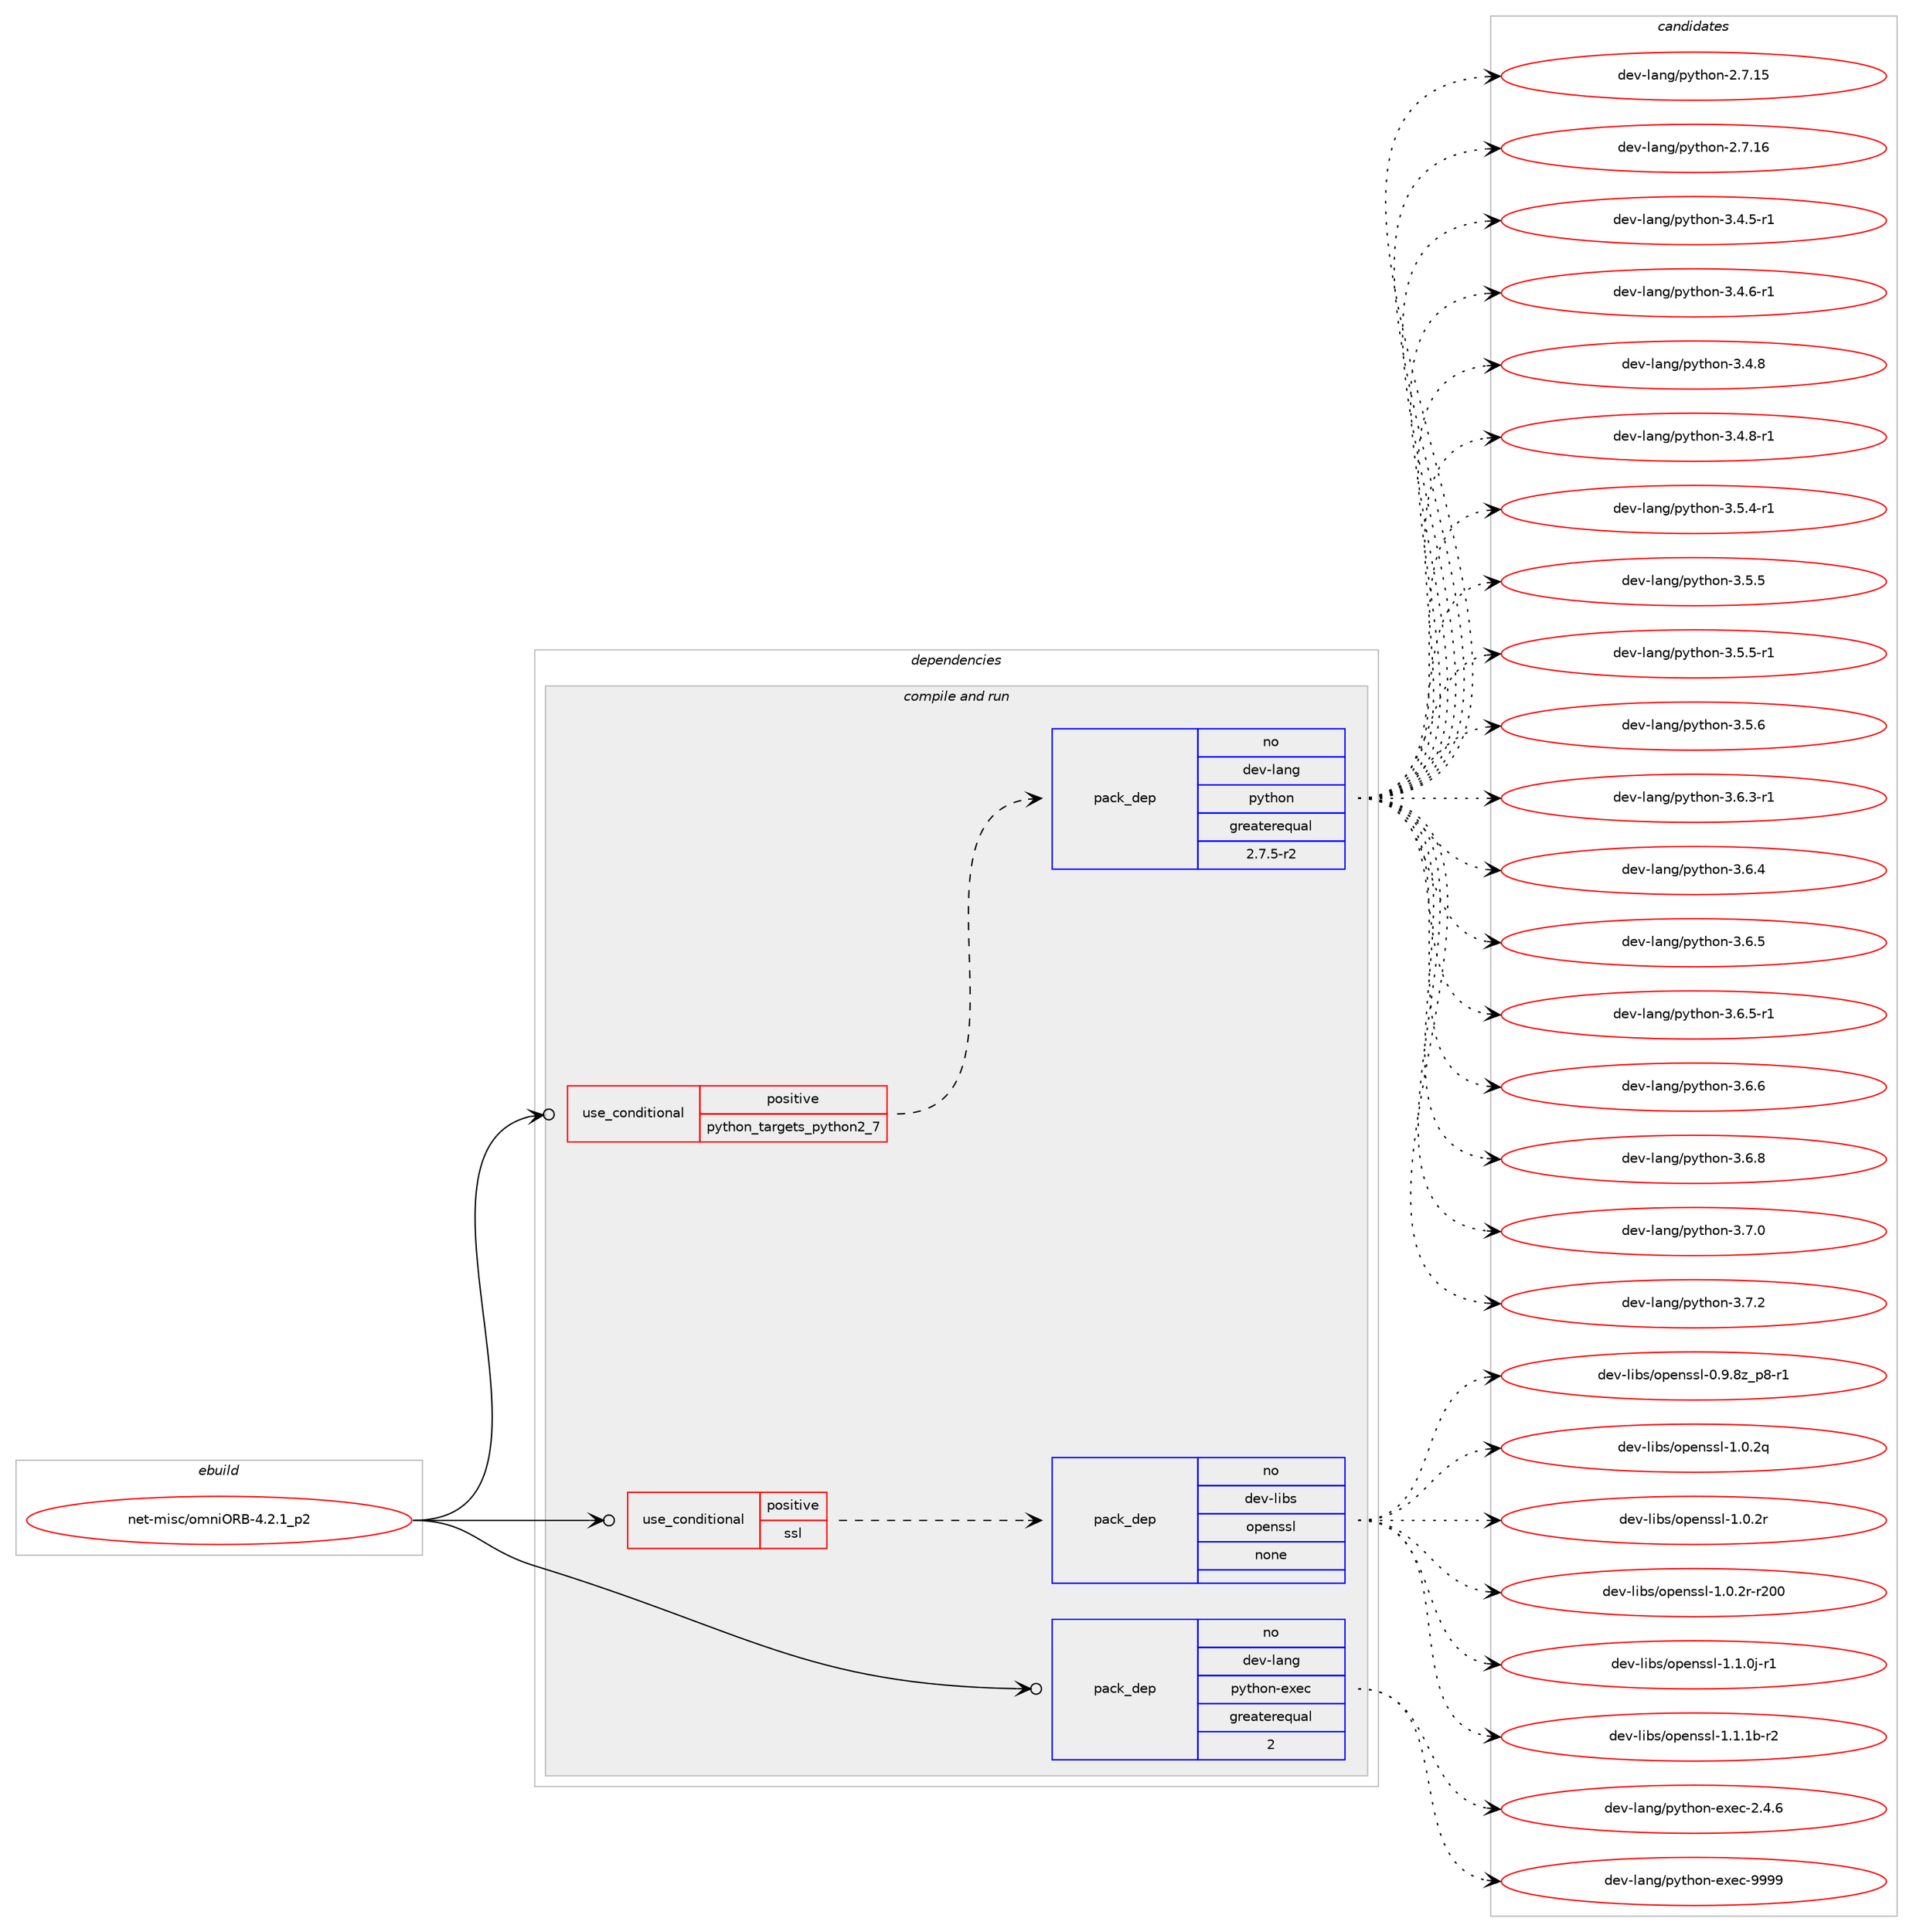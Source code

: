 digraph prolog {

# *************
# Graph options
# *************

newrank=true;
concentrate=true;
compound=true;
graph [rankdir=LR,fontname=Helvetica,fontsize=10,ranksep=1.5];#, ranksep=2.5, nodesep=0.2];
edge  [arrowhead=vee];
node  [fontname=Helvetica,fontsize=10];

# **********
# The ebuild
# **********

subgraph cluster_leftcol {
color=gray;
rank=same;
label=<<i>ebuild</i>>;
id [label="net-misc/omniORB-4.2.1_p2", color=red, width=4, href="../net-misc/omniORB-4.2.1_p2.svg"];
}

# ****************
# The dependencies
# ****************

subgraph cluster_midcol {
color=gray;
label=<<i>dependencies</i>>;
subgraph cluster_compile {
fillcolor="#eeeeee";
style=filled;
label=<<i>compile</i>>;
}
subgraph cluster_compileandrun {
fillcolor="#eeeeee";
style=filled;
label=<<i>compile and run</i>>;
subgraph cond448875 {
dependency1670371 [label=<<TABLE BORDER="0" CELLBORDER="1" CELLSPACING="0" CELLPADDING="4"><TR><TD ROWSPAN="3" CELLPADDING="10">use_conditional</TD></TR><TR><TD>positive</TD></TR><TR><TD>python_targets_python2_7</TD></TR></TABLE>>, shape=none, color=red];
subgraph pack1194302 {
dependency1670372 [label=<<TABLE BORDER="0" CELLBORDER="1" CELLSPACING="0" CELLPADDING="4" WIDTH="220"><TR><TD ROWSPAN="6" CELLPADDING="30">pack_dep</TD></TR><TR><TD WIDTH="110">no</TD></TR><TR><TD>dev-lang</TD></TR><TR><TD>python</TD></TR><TR><TD>greaterequal</TD></TR><TR><TD>2.7.5-r2</TD></TR></TABLE>>, shape=none, color=blue];
}
dependency1670371:e -> dependency1670372:w [weight=20,style="dashed",arrowhead="vee"];
}
id:e -> dependency1670371:w [weight=20,style="solid",arrowhead="odotvee"];
subgraph cond448876 {
dependency1670373 [label=<<TABLE BORDER="0" CELLBORDER="1" CELLSPACING="0" CELLPADDING="4"><TR><TD ROWSPAN="3" CELLPADDING="10">use_conditional</TD></TR><TR><TD>positive</TD></TR><TR><TD>ssl</TD></TR></TABLE>>, shape=none, color=red];
subgraph pack1194303 {
dependency1670374 [label=<<TABLE BORDER="0" CELLBORDER="1" CELLSPACING="0" CELLPADDING="4" WIDTH="220"><TR><TD ROWSPAN="6" CELLPADDING="30">pack_dep</TD></TR><TR><TD WIDTH="110">no</TD></TR><TR><TD>dev-libs</TD></TR><TR><TD>openssl</TD></TR><TR><TD>none</TD></TR><TR><TD></TD></TR></TABLE>>, shape=none, color=blue];
}
dependency1670373:e -> dependency1670374:w [weight=20,style="dashed",arrowhead="vee"];
}
id:e -> dependency1670373:w [weight=20,style="solid",arrowhead="odotvee"];
subgraph pack1194304 {
dependency1670375 [label=<<TABLE BORDER="0" CELLBORDER="1" CELLSPACING="0" CELLPADDING="4" WIDTH="220"><TR><TD ROWSPAN="6" CELLPADDING="30">pack_dep</TD></TR><TR><TD WIDTH="110">no</TD></TR><TR><TD>dev-lang</TD></TR><TR><TD>python-exec</TD></TR><TR><TD>greaterequal</TD></TR><TR><TD>2</TD></TR></TABLE>>, shape=none, color=blue];
}
id:e -> dependency1670375:w [weight=20,style="solid",arrowhead="odotvee"];
}
subgraph cluster_run {
fillcolor="#eeeeee";
style=filled;
label=<<i>run</i>>;
}
}

# **************
# The candidates
# **************

subgraph cluster_choices {
rank=same;
color=gray;
label=<<i>candidates</i>>;

subgraph choice1194302 {
color=black;
nodesep=1;
choice10010111845108971101034711212111610411111045504655464953 [label="dev-lang/python-2.7.15", color=red, width=4,href="../dev-lang/python-2.7.15.svg"];
choice10010111845108971101034711212111610411111045504655464954 [label="dev-lang/python-2.7.16", color=red, width=4,href="../dev-lang/python-2.7.16.svg"];
choice1001011184510897110103471121211161041111104551465246534511449 [label="dev-lang/python-3.4.5-r1", color=red, width=4,href="../dev-lang/python-3.4.5-r1.svg"];
choice1001011184510897110103471121211161041111104551465246544511449 [label="dev-lang/python-3.4.6-r1", color=red, width=4,href="../dev-lang/python-3.4.6-r1.svg"];
choice100101118451089711010347112121116104111110455146524656 [label="dev-lang/python-3.4.8", color=red, width=4,href="../dev-lang/python-3.4.8.svg"];
choice1001011184510897110103471121211161041111104551465246564511449 [label="dev-lang/python-3.4.8-r1", color=red, width=4,href="../dev-lang/python-3.4.8-r1.svg"];
choice1001011184510897110103471121211161041111104551465346524511449 [label="dev-lang/python-3.5.4-r1", color=red, width=4,href="../dev-lang/python-3.5.4-r1.svg"];
choice100101118451089711010347112121116104111110455146534653 [label="dev-lang/python-3.5.5", color=red, width=4,href="../dev-lang/python-3.5.5.svg"];
choice1001011184510897110103471121211161041111104551465346534511449 [label="dev-lang/python-3.5.5-r1", color=red, width=4,href="../dev-lang/python-3.5.5-r1.svg"];
choice100101118451089711010347112121116104111110455146534654 [label="dev-lang/python-3.5.6", color=red, width=4,href="../dev-lang/python-3.5.6.svg"];
choice1001011184510897110103471121211161041111104551465446514511449 [label="dev-lang/python-3.6.3-r1", color=red, width=4,href="../dev-lang/python-3.6.3-r1.svg"];
choice100101118451089711010347112121116104111110455146544652 [label="dev-lang/python-3.6.4", color=red, width=4,href="../dev-lang/python-3.6.4.svg"];
choice100101118451089711010347112121116104111110455146544653 [label="dev-lang/python-3.6.5", color=red, width=4,href="../dev-lang/python-3.6.5.svg"];
choice1001011184510897110103471121211161041111104551465446534511449 [label="dev-lang/python-3.6.5-r1", color=red, width=4,href="../dev-lang/python-3.6.5-r1.svg"];
choice100101118451089711010347112121116104111110455146544654 [label="dev-lang/python-3.6.6", color=red, width=4,href="../dev-lang/python-3.6.6.svg"];
choice100101118451089711010347112121116104111110455146544656 [label="dev-lang/python-3.6.8", color=red, width=4,href="../dev-lang/python-3.6.8.svg"];
choice100101118451089711010347112121116104111110455146554648 [label="dev-lang/python-3.7.0", color=red, width=4,href="../dev-lang/python-3.7.0.svg"];
choice100101118451089711010347112121116104111110455146554650 [label="dev-lang/python-3.7.2", color=red, width=4,href="../dev-lang/python-3.7.2.svg"];
dependency1670372:e -> choice10010111845108971101034711212111610411111045504655464953:w [style=dotted,weight="100"];
dependency1670372:e -> choice10010111845108971101034711212111610411111045504655464954:w [style=dotted,weight="100"];
dependency1670372:e -> choice1001011184510897110103471121211161041111104551465246534511449:w [style=dotted,weight="100"];
dependency1670372:e -> choice1001011184510897110103471121211161041111104551465246544511449:w [style=dotted,weight="100"];
dependency1670372:e -> choice100101118451089711010347112121116104111110455146524656:w [style=dotted,weight="100"];
dependency1670372:e -> choice1001011184510897110103471121211161041111104551465246564511449:w [style=dotted,weight="100"];
dependency1670372:e -> choice1001011184510897110103471121211161041111104551465346524511449:w [style=dotted,weight="100"];
dependency1670372:e -> choice100101118451089711010347112121116104111110455146534653:w [style=dotted,weight="100"];
dependency1670372:e -> choice1001011184510897110103471121211161041111104551465346534511449:w [style=dotted,weight="100"];
dependency1670372:e -> choice100101118451089711010347112121116104111110455146534654:w [style=dotted,weight="100"];
dependency1670372:e -> choice1001011184510897110103471121211161041111104551465446514511449:w [style=dotted,weight="100"];
dependency1670372:e -> choice100101118451089711010347112121116104111110455146544652:w [style=dotted,weight="100"];
dependency1670372:e -> choice100101118451089711010347112121116104111110455146544653:w [style=dotted,weight="100"];
dependency1670372:e -> choice1001011184510897110103471121211161041111104551465446534511449:w [style=dotted,weight="100"];
dependency1670372:e -> choice100101118451089711010347112121116104111110455146544654:w [style=dotted,weight="100"];
dependency1670372:e -> choice100101118451089711010347112121116104111110455146544656:w [style=dotted,weight="100"];
dependency1670372:e -> choice100101118451089711010347112121116104111110455146554648:w [style=dotted,weight="100"];
dependency1670372:e -> choice100101118451089711010347112121116104111110455146554650:w [style=dotted,weight="100"];
}
subgraph choice1194303 {
color=black;
nodesep=1;
choice10010111845108105981154711111210111011511510845484657465612295112564511449 [label="dev-libs/openssl-0.9.8z_p8-r1", color=red, width=4,href="../dev-libs/openssl-0.9.8z_p8-r1.svg"];
choice100101118451081059811547111112101110115115108454946484650113 [label="dev-libs/openssl-1.0.2q", color=red, width=4,href="../dev-libs/openssl-1.0.2q.svg"];
choice100101118451081059811547111112101110115115108454946484650114 [label="dev-libs/openssl-1.0.2r", color=red, width=4,href="../dev-libs/openssl-1.0.2r.svg"];
choice10010111845108105981154711111210111011511510845494648465011445114504848 [label="dev-libs/openssl-1.0.2r-r200", color=red, width=4,href="../dev-libs/openssl-1.0.2r-r200.svg"];
choice1001011184510810598115471111121011101151151084549464946481064511449 [label="dev-libs/openssl-1.1.0j-r1", color=red, width=4,href="../dev-libs/openssl-1.1.0j-r1.svg"];
choice100101118451081059811547111112101110115115108454946494649984511450 [label="dev-libs/openssl-1.1.1b-r2", color=red, width=4,href="../dev-libs/openssl-1.1.1b-r2.svg"];
dependency1670374:e -> choice10010111845108105981154711111210111011511510845484657465612295112564511449:w [style=dotted,weight="100"];
dependency1670374:e -> choice100101118451081059811547111112101110115115108454946484650113:w [style=dotted,weight="100"];
dependency1670374:e -> choice100101118451081059811547111112101110115115108454946484650114:w [style=dotted,weight="100"];
dependency1670374:e -> choice10010111845108105981154711111210111011511510845494648465011445114504848:w [style=dotted,weight="100"];
dependency1670374:e -> choice1001011184510810598115471111121011101151151084549464946481064511449:w [style=dotted,weight="100"];
dependency1670374:e -> choice100101118451081059811547111112101110115115108454946494649984511450:w [style=dotted,weight="100"];
}
subgraph choice1194304 {
color=black;
nodesep=1;
choice1001011184510897110103471121211161041111104510112010199455046524654 [label="dev-lang/python-exec-2.4.6", color=red, width=4,href="../dev-lang/python-exec-2.4.6.svg"];
choice10010111845108971101034711212111610411111045101120101994557575757 [label="dev-lang/python-exec-9999", color=red, width=4,href="../dev-lang/python-exec-9999.svg"];
dependency1670375:e -> choice1001011184510897110103471121211161041111104510112010199455046524654:w [style=dotted,weight="100"];
dependency1670375:e -> choice10010111845108971101034711212111610411111045101120101994557575757:w [style=dotted,weight="100"];
}
}

}
